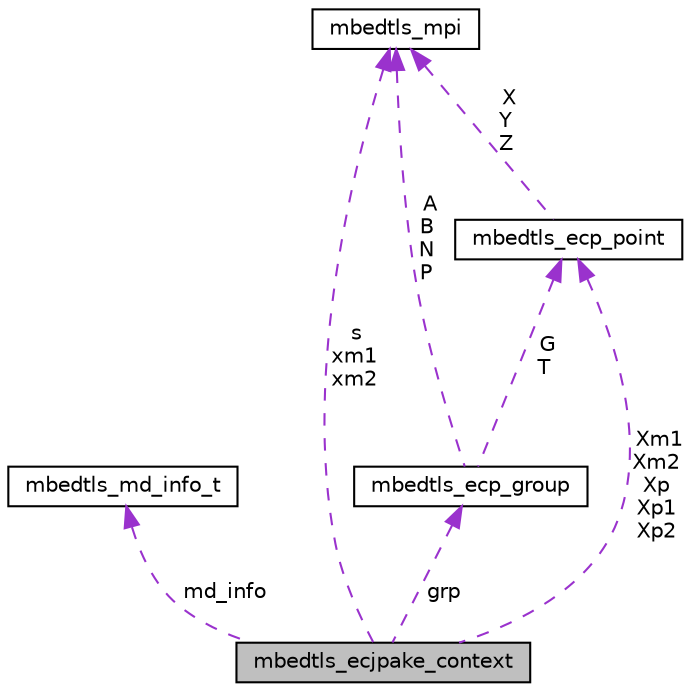 digraph "mbedtls_ecjpake_context"
{
 // LATEX_PDF_SIZE
  edge [fontname="Helvetica",fontsize="10",labelfontname="Helvetica",labelfontsize="10"];
  node [fontname="Helvetica",fontsize="10",shape=record];
  Node1 [label="mbedtls_ecjpake_context",height=0.2,width=0.4,color="black", fillcolor="grey75", style="filled", fontcolor="black",tooltip=" "];
  Node2 -> Node1 [dir="back",color="darkorchid3",fontsize="10",style="dashed",label=" md_info" ,fontname="Helvetica"];
  Node2 [label="mbedtls_md_info_t",height=0.2,width=0.4,color="black", fillcolor="white", style="filled",URL="$da/dca/structmbedtls__md__info__t.html",tooltip=" "];
  Node3 -> Node1 [dir="back",color="darkorchid3",fontsize="10",style="dashed",label=" grp" ,fontname="Helvetica"];
  Node3 [label="mbedtls_ecp_group",height=0.2,width=0.4,color="black", fillcolor="white", style="filled",URL="$d3/d9c/structmbedtls__ecp__group.html",tooltip="The ECP group structure."];
  Node4 -> Node3 [dir="back",color="darkorchid3",fontsize="10",style="dashed",label=" G\nT" ,fontname="Helvetica"];
  Node4 [label="mbedtls_ecp_point",height=0.2,width=0.4,color="black", fillcolor="white", style="filled",URL="$dc/d5a/structmbedtls__ecp__point.html",tooltip="The ECP point structure, in Jacobian coordinates."];
  Node5 -> Node4 [dir="back",color="darkorchid3",fontsize="10",style="dashed",label=" X\nY\nZ" ,fontname="Helvetica"];
  Node5 [label="mbedtls_mpi",height=0.2,width=0.4,color="black", fillcolor="white", style="filled",URL="$d6/d11/structmbedtls__mpi.html",tooltip="MPI structure."];
  Node5 -> Node3 [dir="back",color="darkorchid3",fontsize="10",style="dashed",label=" A\nB\nN\nP" ,fontname="Helvetica"];
  Node4 -> Node1 [dir="back",color="darkorchid3",fontsize="10",style="dashed",label=" Xm1\nXm2\nXp\nXp1\nXp2" ,fontname="Helvetica"];
  Node5 -> Node1 [dir="back",color="darkorchid3",fontsize="10",style="dashed",label=" s\nxm1\nxm2" ,fontname="Helvetica"];
}
